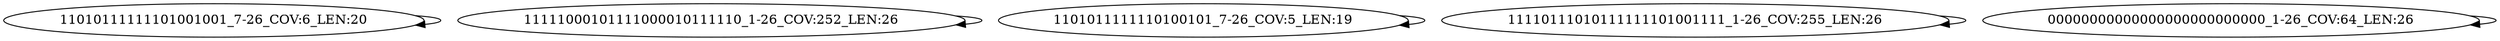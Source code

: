 digraph G {
    "11010111111101001001_7-26_COV:6_LEN:20" -> "11010111111101001001_7-26_COV:6_LEN:20";
    "11111000101111000010111110_1-26_COV:252_LEN:26" -> "11111000101111000010111110_1-26_COV:252_LEN:26";
    "1101011111110100101_7-26_COV:5_LEN:19" -> "1101011111110100101_7-26_COV:5_LEN:19";
    "11110111010111111101001111_1-26_COV:255_LEN:26" -> "11110111010111111101001111_1-26_COV:255_LEN:26";
    "00000000000000000000000000_1-26_COV:64_LEN:26" -> "00000000000000000000000000_1-26_COV:64_LEN:26";
}

